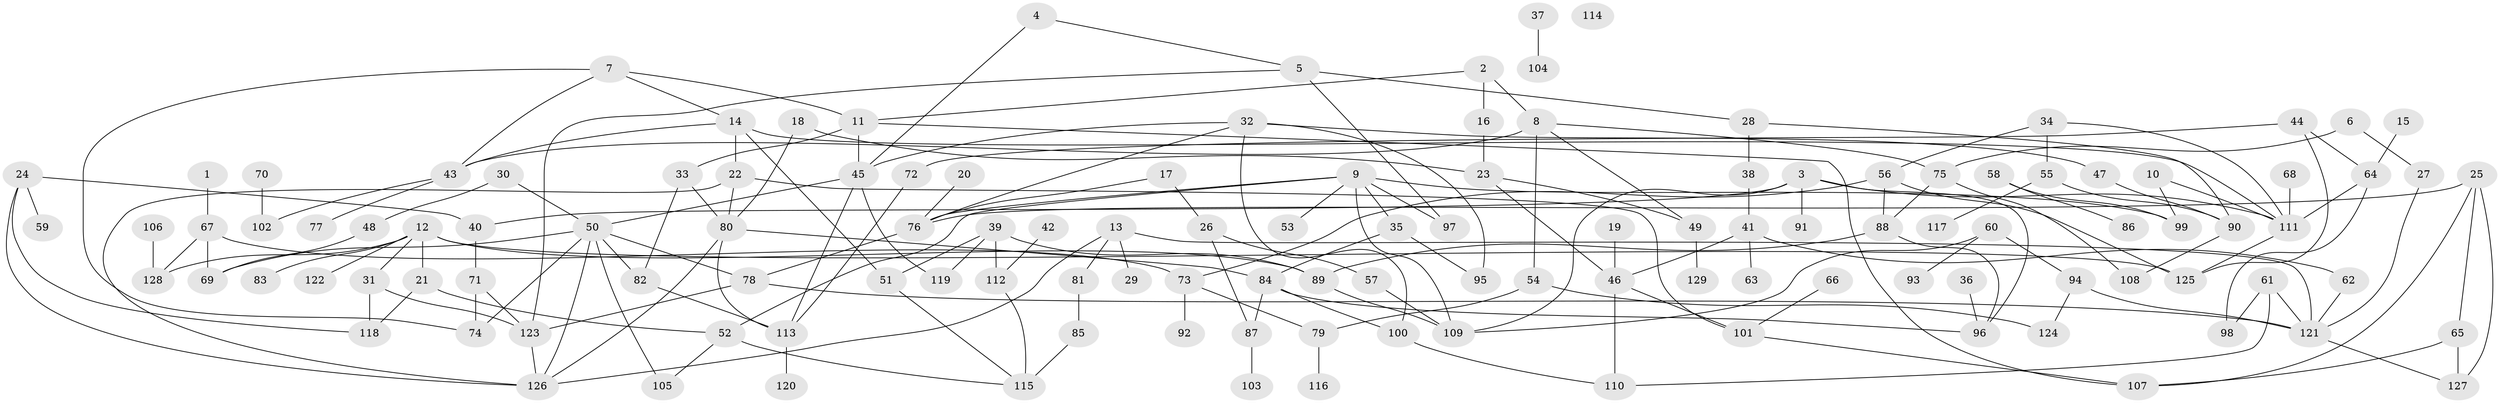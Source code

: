 // Generated by graph-tools (version 1.1) at 2025/13/03/09/25 04:13:04]
// undirected, 129 vertices, 191 edges
graph export_dot {
graph [start="1"]
  node [color=gray90,style=filled];
  1;
  2;
  3;
  4;
  5;
  6;
  7;
  8;
  9;
  10;
  11;
  12;
  13;
  14;
  15;
  16;
  17;
  18;
  19;
  20;
  21;
  22;
  23;
  24;
  25;
  26;
  27;
  28;
  29;
  30;
  31;
  32;
  33;
  34;
  35;
  36;
  37;
  38;
  39;
  40;
  41;
  42;
  43;
  44;
  45;
  46;
  47;
  48;
  49;
  50;
  51;
  52;
  53;
  54;
  55;
  56;
  57;
  58;
  59;
  60;
  61;
  62;
  63;
  64;
  65;
  66;
  67;
  68;
  69;
  70;
  71;
  72;
  73;
  74;
  75;
  76;
  77;
  78;
  79;
  80;
  81;
  82;
  83;
  84;
  85;
  86;
  87;
  88;
  89;
  90;
  91;
  92;
  93;
  94;
  95;
  96;
  97;
  98;
  99;
  100;
  101;
  102;
  103;
  104;
  105;
  106;
  107;
  108;
  109;
  110;
  111;
  112;
  113;
  114;
  115;
  116;
  117;
  118;
  119;
  120;
  121;
  122;
  123;
  124;
  125;
  126;
  127;
  128;
  129;
  1 -- 67;
  2 -- 8;
  2 -- 11;
  2 -- 16;
  3 -- 40;
  3 -- 91;
  3 -- 96;
  3 -- 109;
  3 -- 111;
  4 -- 5;
  4 -- 45;
  5 -- 28;
  5 -- 97;
  5 -- 123;
  6 -- 27;
  6 -- 75;
  7 -- 11;
  7 -- 14;
  7 -- 43;
  7 -- 74;
  8 -- 43;
  8 -- 49;
  8 -- 54;
  8 -- 75;
  9 -- 35;
  9 -- 52;
  9 -- 53;
  9 -- 76;
  9 -- 97;
  9 -- 99;
  9 -- 109;
  10 -- 99;
  10 -- 111;
  11 -- 33;
  11 -- 45;
  11 -- 107;
  12 -- 21;
  12 -- 31;
  12 -- 83;
  12 -- 89;
  12 -- 122;
  12 -- 125;
  12 -- 128;
  13 -- 29;
  13 -- 81;
  13 -- 121;
  13 -- 126;
  14 -- 22;
  14 -- 43;
  14 -- 51;
  14 -- 111;
  15 -- 64;
  16 -- 23;
  17 -- 26;
  17 -- 76;
  18 -- 23;
  18 -- 80;
  19 -- 46;
  20 -- 76;
  21 -- 52;
  21 -- 118;
  22 -- 80;
  22 -- 101;
  22 -- 126;
  23 -- 46;
  23 -- 49;
  24 -- 40;
  24 -- 59;
  24 -- 118;
  24 -- 126;
  25 -- 65;
  25 -- 76;
  25 -- 107;
  25 -- 127;
  26 -- 57;
  26 -- 87;
  27 -- 121;
  28 -- 38;
  28 -- 90;
  30 -- 48;
  30 -- 50;
  31 -- 118;
  31 -- 123;
  32 -- 45;
  32 -- 47;
  32 -- 76;
  32 -- 95;
  32 -- 100;
  33 -- 80;
  33 -- 82;
  34 -- 55;
  34 -- 56;
  34 -- 111;
  35 -- 84;
  35 -- 95;
  36 -- 96;
  37 -- 104;
  38 -- 41;
  39 -- 51;
  39 -- 89;
  39 -- 112;
  39 -- 119;
  40 -- 71;
  41 -- 46;
  41 -- 62;
  41 -- 63;
  42 -- 112;
  43 -- 77;
  43 -- 102;
  44 -- 64;
  44 -- 72;
  44 -- 125;
  45 -- 50;
  45 -- 113;
  45 -- 119;
  46 -- 101;
  46 -- 110;
  47 -- 90;
  48 -- 69;
  49 -- 129;
  50 -- 69;
  50 -- 74;
  50 -- 78;
  50 -- 82;
  50 -- 105;
  50 -- 126;
  51 -- 115;
  52 -- 105;
  52 -- 115;
  54 -- 79;
  54 -- 124;
  55 -- 90;
  55 -- 117;
  56 -- 73;
  56 -- 88;
  56 -- 125;
  57 -- 109;
  58 -- 86;
  58 -- 99;
  60 -- 93;
  60 -- 94;
  60 -- 109;
  61 -- 98;
  61 -- 110;
  61 -- 121;
  62 -- 121;
  64 -- 98;
  64 -- 111;
  65 -- 107;
  65 -- 127;
  66 -- 101;
  67 -- 69;
  67 -- 73;
  67 -- 128;
  68 -- 111;
  70 -- 102;
  71 -- 74;
  71 -- 123;
  72 -- 113;
  73 -- 79;
  73 -- 92;
  75 -- 88;
  75 -- 108;
  76 -- 78;
  78 -- 121;
  78 -- 123;
  79 -- 116;
  80 -- 84;
  80 -- 113;
  80 -- 126;
  81 -- 85;
  82 -- 113;
  84 -- 87;
  84 -- 96;
  84 -- 100;
  85 -- 115;
  87 -- 103;
  88 -- 89;
  88 -- 96;
  89 -- 109;
  90 -- 108;
  94 -- 121;
  94 -- 124;
  100 -- 110;
  101 -- 107;
  106 -- 128;
  111 -- 125;
  112 -- 115;
  113 -- 120;
  121 -- 127;
  123 -- 126;
}
